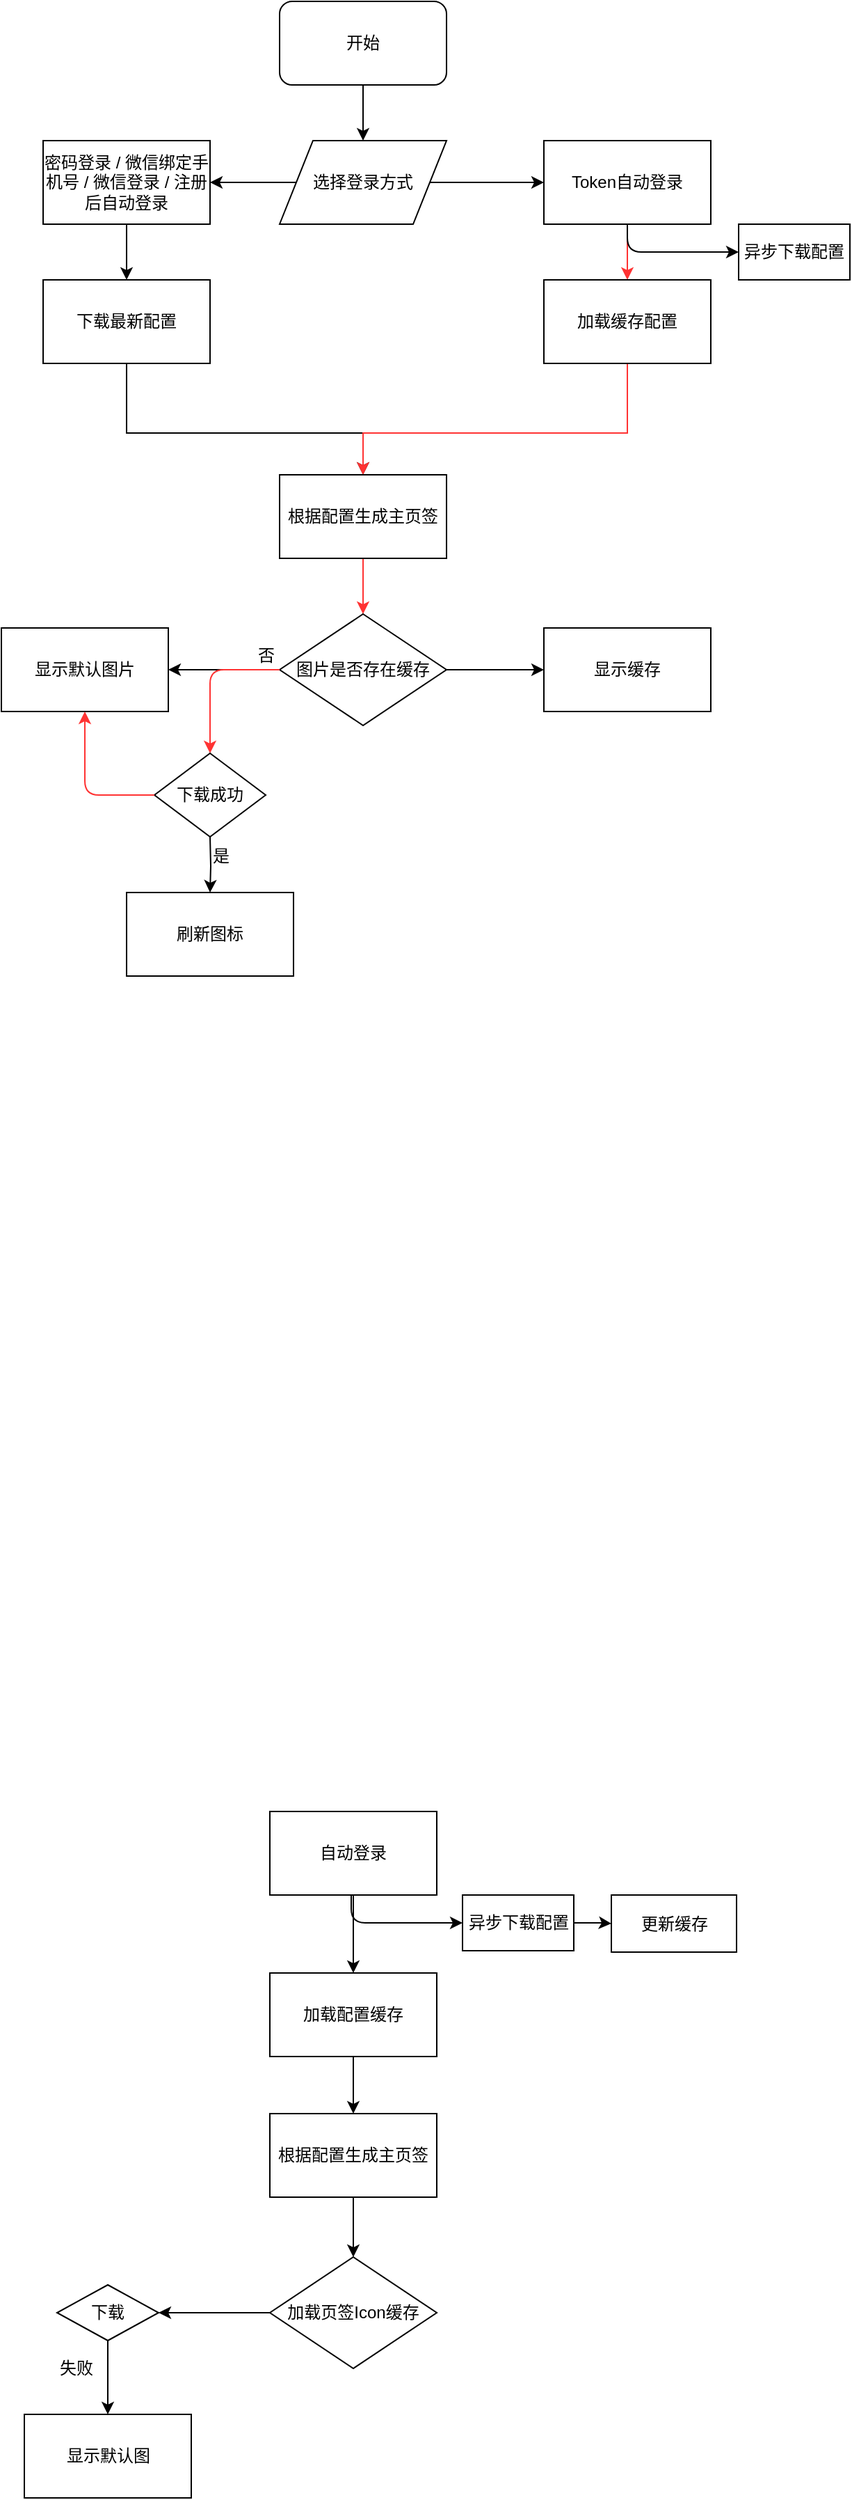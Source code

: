 <mxfile version="11.1.2" type="github"><diagram id="aGlCEgvANYx1Fpla-yg7" name="Page-1"><mxGraphModel dx="891" dy="573" grid="1" gridSize="10" guides="1" tooltips="1" connect="1" arrows="1" fold="1" page="1" pageScale="1" pageWidth="827" pageHeight="1169" math="0" shadow="0"><root><mxCell id="0"/><mxCell id="1" parent="0"/><mxCell id="Vc8Sb7E_NXHVwM7BG01A-3" style="edgeStyle=orthogonalEdgeStyle;rounded=0;orthogonalLoop=1;jettySize=auto;html=1;entryX=0.5;entryY=0;entryDx=0;entryDy=0;" parent="1" source="Vc8Sb7E_NXHVwM7BG01A-1" edge="1"><mxGeometry relative="1" as="geometry"><mxPoint x="370" y="120" as="targetPoint"/></mxGeometry></mxCell><mxCell id="Vc8Sb7E_NXHVwM7BG01A-1" value="开始" style="rounded=1;whiteSpace=wrap;html=1;" parent="1" vertex="1"><mxGeometry x="310" y="20" width="120" height="60" as="geometry"/></mxCell><mxCell id="Vc8Sb7E_NXHVwM7BG01A-7" style="edgeStyle=orthogonalEdgeStyle;rounded=0;orthogonalLoop=1;jettySize=auto;html=1;entryX=0;entryY=0.5;entryDx=0;entryDy=0;exitX=1;exitY=0.5;exitDx=0;exitDy=0;" parent="1" source="Vc8Sb7E_NXHVwM7BG01A-12" target="Vc8Sb7E_NXHVwM7BG01A-5" edge="1"><mxGeometry relative="1" as="geometry"><mxPoint x="430" y="150" as="sourcePoint"/></mxGeometry></mxCell><mxCell id="Vc8Sb7E_NXHVwM7BG01A-9" value="" style="edgeStyle=orthogonalEdgeStyle;rounded=0;orthogonalLoop=1;jettySize=auto;html=1;" parent="1" source="Vc8Sb7E_NXHVwM7BG01A-4" target="Vc8Sb7E_NXHVwM7BG01A-8" edge="1"><mxGeometry relative="1" as="geometry"/></mxCell><mxCell id="Vc8Sb7E_NXHVwM7BG01A-4" value="密码登录 / 微信绑定手机号 / 微信登录 / 注册后自动登录" style="rounded=0;whiteSpace=wrap;html=1;" parent="1" vertex="1"><mxGeometry x="140" y="120" width="120" height="60" as="geometry"/></mxCell><mxCell id="Vc8Sb7E_NXHVwM7BG01A-11" value="" style="edgeStyle=orthogonalEdgeStyle;rounded=0;orthogonalLoop=1;jettySize=auto;html=1;strokeColor=#FF3333;" parent="1" source="Vc8Sb7E_NXHVwM7BG01A-5" target="Vc8Sb7E_NXHVwM7BG01A-10" edge="1"><mxGeometry relative="1" as="geometry"/></mxCell><mxCell id="Vc8Sb7E_NXHVwM7BG01A-5" value="Token自动登录" style="rounded=0;whiteSpace=wrap;html=1;" parent="1" vertex="1"><mxGeometry x="500" y="120" width="120" height="60" as="geometry"/></mxCell><mxCell id="Vc8Sb7E_NXHVwM7BG01A-6" value="" style="endArrow=classic;html=1;exitX=0;exitY=0.5;exitDx=0;exitDy=0;entryX=1;entryY=0.5;entryDx=0;entryDy=0;" parent="1" source="Vc8Sb7E_NXHVwM7BG01A-12" target="Vc8Sb7E_NXHVwM7BG01A-4" edge="1"><mxGeometry width="50" height="50" relative="1" as="geometry"><mxPoint x="310" y="150" as="sourcePoint"/><mxPoint x="190" y="200" as="targetPoint"/></mxGeometry></mxCell><mxCell id="Vc8Sb7E_NXHVwM7BG01A-15" style="edgeStyle=orthogonalEdgeStyle;rounded=0;orthogonalLoop=1;jettySize=auto;html=1;entryX=0.5;entryY=0;entryDx=0;entryDy=0;" parent="1" source="Vc8Sb7E_NXHVwM7BG01A-8" target="Vc8Sb7E_NXHVwM7BG01A-13" edge="1"><mxGeometry relative="1" as="geometry"><mxPoint x="370" y="330" as="targetPoint"/><Array as="points"><mxPoint x="200" y="330"/><mxPoint x="370" y="330"/></Array></mxGeometry></mxCell><mxCell id="Vc8Sb7E_NXHVwM7BG01A-8" value="下载最新配置" style="rounded=0;whiteSpace=wrap;html=1;" parent="1" vertex="1"><mxGeometry x="140" y="220" width="120" height="60" as="geometry"/></mxCell><mxCell id="Vc8Sb7E_NXHVwM7BG01A-14" style="edgeStyle=orthogonalEdgeStyle;rounded=0;orthogonalLoop=1;jettySize=auto;html=1;exitX=0.5;exitY=1;exitDx=0;exitDy=0;entryX=0.5;entryY=0;entryDx=0;entryDy=0;fillColor=#f8cecc;strokeColor=#FF3333;" parent="1" source="Vc8Sb7E_NXHVwM7BG01A-10" target="Vc8Sb7E_NXHVwM7BG01A-13" edge="1"><mxGeometry relative="1" as="geometry"><mxPoint x="360" y="330" as="targetPoint"/><Array as="points"><mxPoint x="560" y="330"/><mxPoint x="370" y="330"/></Array></mxGeometry></mxCell><mxCell id="Vc8Sb7E_NXHVwM7BG01A-10" value="加载缓存配置" style="rounded=0;whiteSpace=wrap;html=1;" parent="1" vertex="1"><mxGeometry x="500" y="220" width="120" height="60" as="geometry"/></mxCell><mxCell id="Vc8Sb7E_NXHVwM7BG01A-12" value="&lt;span style=&quot;white-space: normal&quot;&gt;选择登录方式&lt;/span&gt;" style="shape=parallelogram;perimeter=parallelogramPerimeter;whiteSpace=wrap;html=1;" parent="1" vertex="1"><mxGeometry x="310" y="120" width="120" height="60" as="geometry"/></mxCell><mxCell id="Vc8Sb7E_NXHVwM7BG01A-40" style="edgeStyle=orthogonalEdgeStyle;rounded=0;orthogonalLoop=1;jettySize=auto;html=1;entryX=0.5;entryY=0;entryDx=0;entryDy=0;fillColor=#f8cecc;strokeColor=#FF3333;" parent="1" source="Vc8Sb7E_NXHVwM7BG01A-13" target="Vc8Sb7E_NXHVwM7BG01A-18" edge="1"><mxGeometry relative="1" as="geometry"/></mxCell><mxCell id="Vc8Sb7E_NXHVwM7BG01A-13" value="根据配置生成主页签" style="rounded=0;whiteSpace=wrap;html=1;" parent="1" vertex="1"><mxGeometry x="310" y="360" width="120" height="60" as="geometry"/></mxCell><mxCell id="Vc8Sb7E_NXHVwM7BG01A-16" value="" style="edgeStyle=segmentEdgeStyle;endArrow=classic;html=1;" parent="1" edge="1"><mxGeometry width="50" height="50" relative="1" as="geometry"><mxPoint x="560" y="180" as="sourcePoint"/><mxPoint x="640" y="200" as="targetPoint"/><Array as="points"><mxPoint x="560" y="200"/></Array></mxGeometry></mxCell><mxCell id="Vc8Sb7E_NXHVwM7BG01A-17" value="异步下载配置" style="rounded=0;whiteSpace=wrap;html=1;" parent="1" vertex="1"><mxGeometry x="640" y="180" width="80" height="40" as="geometry"/></mxCell><mxCell id="Vc8Sb7E_NXHVwM7BG01A-21" value="" style="edgeStyle=orthogonalEdgeStyle;rounded=0;orthogonalLoop=1;jettySize=auto;html=1;" parent="1" source="Vc8Sb7E_NXHVwM7BG01A-18" edge="1"><mxGeometry relative="1" as="geometry"><mxPoint x="230" y="500" as="targetPoint"/></mxGeometry></mxCell><mxCell id="Vc8Sb7E_NXHVwM7BG01A-22" value="否" style="text;html=1;resizable=0;points=[];align=center;verticalAlign=middle;labelBackgroundColor=#ffffff;" parent="Vc8Sb7E_NXHVwM7BG01A-21" vertex="1" connectable="0"><mxGeometry x="-0.35" y="3" relative="1" as="geometry"><mxPoint x="16" y="-13" as="offset"/></mxGeometry></mxCell><mxCell id="Vc8Sb7E_NXHVwM7BG01A-39" style="edgeStyle=orthogonalEdgeStyle;rounded=0;orthogonalLoop=1;jettySize=auto;html=1;exitX=1;exitY=0.5;exitDx=0;exitDy=0;entryX=0;entryY=0.5;entryDx=0;entryDy=0;" parent="1" source="Vc8Sb7E_NXHVwM7BG01A-18" target="Vc8Sb7E_NXHVwM7BG01A-38" edge="1"><mxGeometry relative="1" as="geometry"/></mxCell><mxCell id="Vc8Sb7E_NXHVwM7BG01A-18" value="图片是否存在缓存" style="rhombus;whiteSpace=wrap;html=1;" parent="1" vertex="1"><mxGeometry x="310" y="460" width="120" height="80" as="geometry"/></mxCell><mxCell id="Vc8Sb7E_NXHVwM7BG01A-23" value="显示默认图片" style="rounded=0;whiteSpace=wrap;html=1;" parent="1" vertex="1"><mxGeometry x="110" y="470" width="120" height="60" as="geometry"/></mxCell><mxCell id="Vc8Sb7E_NXHVwM7BG01A-24" value="" style="edgeStyle=segmentEdgeStyle;endArrow=classic;html=1;strokeColor=#FF3333;" parent="1" edge="1"><mxGeometry width="50" height="50" relative="1" as="geometry"><mxPoint x="310" y="500" as="sourcePoint"/><mxPoint x="260" y="560" as="targetPoint"/></mxGeometry></mxCell><mxCell id="Vc8Sb7E_NXHVwM7BG01A-28" value="" style="edgeStyle=orthogonalEdgeStyle;rounded=0;orthogonalLoop=1;jettySize=auto;html=1;" parent="1" target="Vc8Sb7E_NXHVwM7BG01A-27" edge="1"><mxGeometry relative="1" as="geometry"><mxPoint x="260" y="620" as="sourcePoint"/></mxGeometry></mxCell><mxCell id="Vc8Sb7E_NXHVwM7BG01A-27" value="刷新图标" style="rounded=0;whiteSpace=wrap;html=1;" parent="1" vertex="1"><mxGeometry x="200" y="660" width="120" height="60" as="geometry"/></mxCell><mxCell id="Vc8Sb7E_NXHVwM7BG01A-29" value="下载成功" style="rhombus;whiteSpace=wrap;html=1;" parent="1" vertex="1"><mxGeometry x="220" y="560" width="80" height="60" as="geometry"/></mxCell><mxCell id="Vc8Sb7E_NXHVwM7BG01A-30" value="是" style="text;html=1;resizable=0;points=[];autosize=1;align=left;verticalAlign=top;spacingTop=-4;" parent="1" vertex="1"><mxGeometry x="260" y="624" width="30" height="20" as="geometry"/></mxCell><mxCell id="Vc8Sb7E_NXHVwM7BG01A-38" value="显示缓存" style="rounded=0;whiteSpace=wrap;html=1;" parent="1" vertex="1"><mxGeometry x="500" y="470" width="120" height="60" as="geometry"/></mxCell><mxCell id="23qdUKTD3KMTTipiltwk-1" value="" style="edgeStyle=segmentEdgeStyle;endArrow=classic;html=1;strokeColor=#FF3333;exitX=0;exitY=0.5;exitDx=0;exitDy=0;entryX=0.5;entryY=1;entryDx=0;entryDy=0;" parent="1" source="Vc8Sb7E_NXHVwM7BG01A-29" target="Vc8Sb7E_NXHVwM7BG01A-23" edge="1"><mxGeometry width="50" height="50" relative="1" as="geometry"><mxPoint x="140" y="585" as="sourcePoint"/><mxPoint x="190" y="535" as="targetPoint"/><Array as="points"><mxPoint x="170" y="590"/></Array></mxGeometry></mxCell><mxCell id="23qdUKTD3KMTTipiltwk-6" style="edgeStyle=orthogonalEdgeStyle;rounded=0;orthogonalLoop=1;jettySize=auto;html=1;entryX=0.5;entryY=0;entryDx=0;entryDy=0;strokeColor=#000000;" parent="1" source="23qdUKTD3KMTTipiltwk-3" target="23qdUKTD3KMTTipiltwk-5" edge="1"><mxGeometry relative="1" as="geometry"/></mxCell><mxCell id="23qdUKTD3KMTTipiltwk-3" value="自动登录" style="rounded=0;whiteSpace=wrap;html=1;" parent="1" vertex="1"><mxGeometry x="303" y="1320" width="120" height="60" as="geometry"/></mxCell><mxCell id="mG4VWF1FD5HmJkduLSWS-2" value="" style="edgeStyle=orthogonalEdgeStyle;rounded=0;orthogonalLoop=1;jettySize=auto;html=1;" edge="1" parent="1" source="23qdUKTD3KMTTipiltwk-5" target="mG4VWF1FD5HmJkduLSWS-1"><mxGeometry relative="1" as="geometry"/></mxCell><mxCell id="23qdUKTD3KMTTipiltwk-5" value="加载配置缓存" style="rounded=0;whiteSpace=wrap;html=1;" parent="1" vertex="1"><mxGeometry x="303" y="1436" width="120" height="60" as="geometry"/></mxCell><mxCell id="23qdUKTD3KMTTipiltwk-7" value="" style="edgeStyle=segmentEdgeStyle;endArrow=classic;html=1;" parent="1" edge="1"><mxGeometry width="50" height="50" relative="1" as="geometry"><mxPoint x="361.5" y="1380" as="sourcePoint"/><mxPoint x="441.5" y="1400" as="targetPoint"/><Array as="points"><mxPoint x="361.5" y="1400"/></Array></mxGeometry></mxCell><mxCell id="mG4VWF1FD5HmJkduLSWS-4" value="" style="edgeStyle=orthogonalEdgeStyle;rounded=0;orthogonalLoop=1;jettySize=auto;html=1;strokeColor=#000000;" edge="1" parent="1" source="23qdUKTD3KMTTipiltwk-8" target="mG4VWF1FD5HmJkduLSWS-3"><mxGeometry relative="1" as="geometry"/></mxCell><mxCell id="23qdUKTD3KMTTipiltwk-8" value="异步下载配置" style="rounded=0;whiteSpace=wrap;html=1;" parent="1" vertex="1"><mxGeometry x="441.5" y="1380" width="80" height="40" as="geometry"/></mxCell><mxCell id="mG4VWF1FD5HmJkduLSWS-6" value="" style="edgeStyle=orthogonalEdgeStyle;rounded=0;orthogonalLoop=1;jettySize=auto;html=1;strokeColor=#000000;" edge="1" parent="1" source="mG4VWF1FD5HmJkduLSWS-1"><mxGeometry relative="1" as="geometry"><mxPoint x="363" y="1640" as="targetPoint"/></mxGeometry></mxCell><mxCell id="mG4VWF1FD5HmJkduLSWS-1" value="根据配置生成主页签" style="rounded=0;whiteSpace=wrap;html=1;" vertex="1" parent="1"><mxGeometry x="303" y="1537" width="120" height="60" as="geometry"/></mxCell><mxCell id="mG4VWF1FD5HmJkduLSWS-3" value="更新缓存" style="rounded=0;whiteSpace=wrap;html=1;" vertex="1" parent="1"><mxGeometry x="548.5" y="1380" width="90" height="41" as="geometry"/></mxCell><mxCell id="mG4VWF1FD5HmJkduLSWS-9" value="" style="edgeStyle=orthogonalEdgeStyle;rounded=0;orthogonalLoop=1;jettySize=auto;html=1;strokeColor=#000000;" edge="1" parent="1" source="mG4VWF1FD5HmJkduLSWS-7" target="mG4VWF1FD5HmJkduLSWS-8"><mxGeometry relative="1" as="geometry"/></mxCell><mxCell id="mG4VWF1FD5HmJkduLSWS-7" value="&lt;span style=&quot;white-space: normal&quot;&gt;加载页签Icon缓存&lt;/span&gt;" style="rhombus;whiteSpace=wrap;html=1;" vertex="1" parent="1"><mxGeometry x="303" y="1640" width="120" height="80" as="geometry"/></mxCell><mxCell id="mG4VWF1FD5HmJkduLSWS-19" value="" style="edgeStyle=orthogonalEdgeStyle;rounded=0;orthogonalLoop=1;jettySize=auto;html=1;strokeColor=#000000;" edge="1" parent="1" source="mG4VWF1FD5HmJkduLSWS-8" target="mG4VWF1FD5HmJkduLSWS-17"><mxGeometry relative="1" as="geometry"/></mxCell><mxCell id="mG4VWF1FD5HmJkduLSWS-8" value="下载" style="rhombus;whiteSpace=wrap;html=1;" vertex="1" parent="1"><mxGeometry x="150" y="1660" width="73" height="40" as="geometry"/></mxCell><mxCell id="mG4VWF1FD5HmJkduLSWS-17" value="显示默认图" style="rounded=0;whiteSpace=wrap;html=1;" vertex="1" parent="1"><mxGeometry x="126.5" y="1753" width="120" height="60" as="geometry"/></mxCell><mxCell id="mG4VWF1FD5HmJkduLSWS-18" value="失败" style="text;html=1;resizable=0;points=[];autosize=1;align=left;verticalAlign=top;spacingTop=-4;" vertex="1" parent="1"><mxGeometry x="150" y="1710" width="40" height="20" as="geometry"/></mxCell></root></mxGraphModel></diagram></mxfile>
